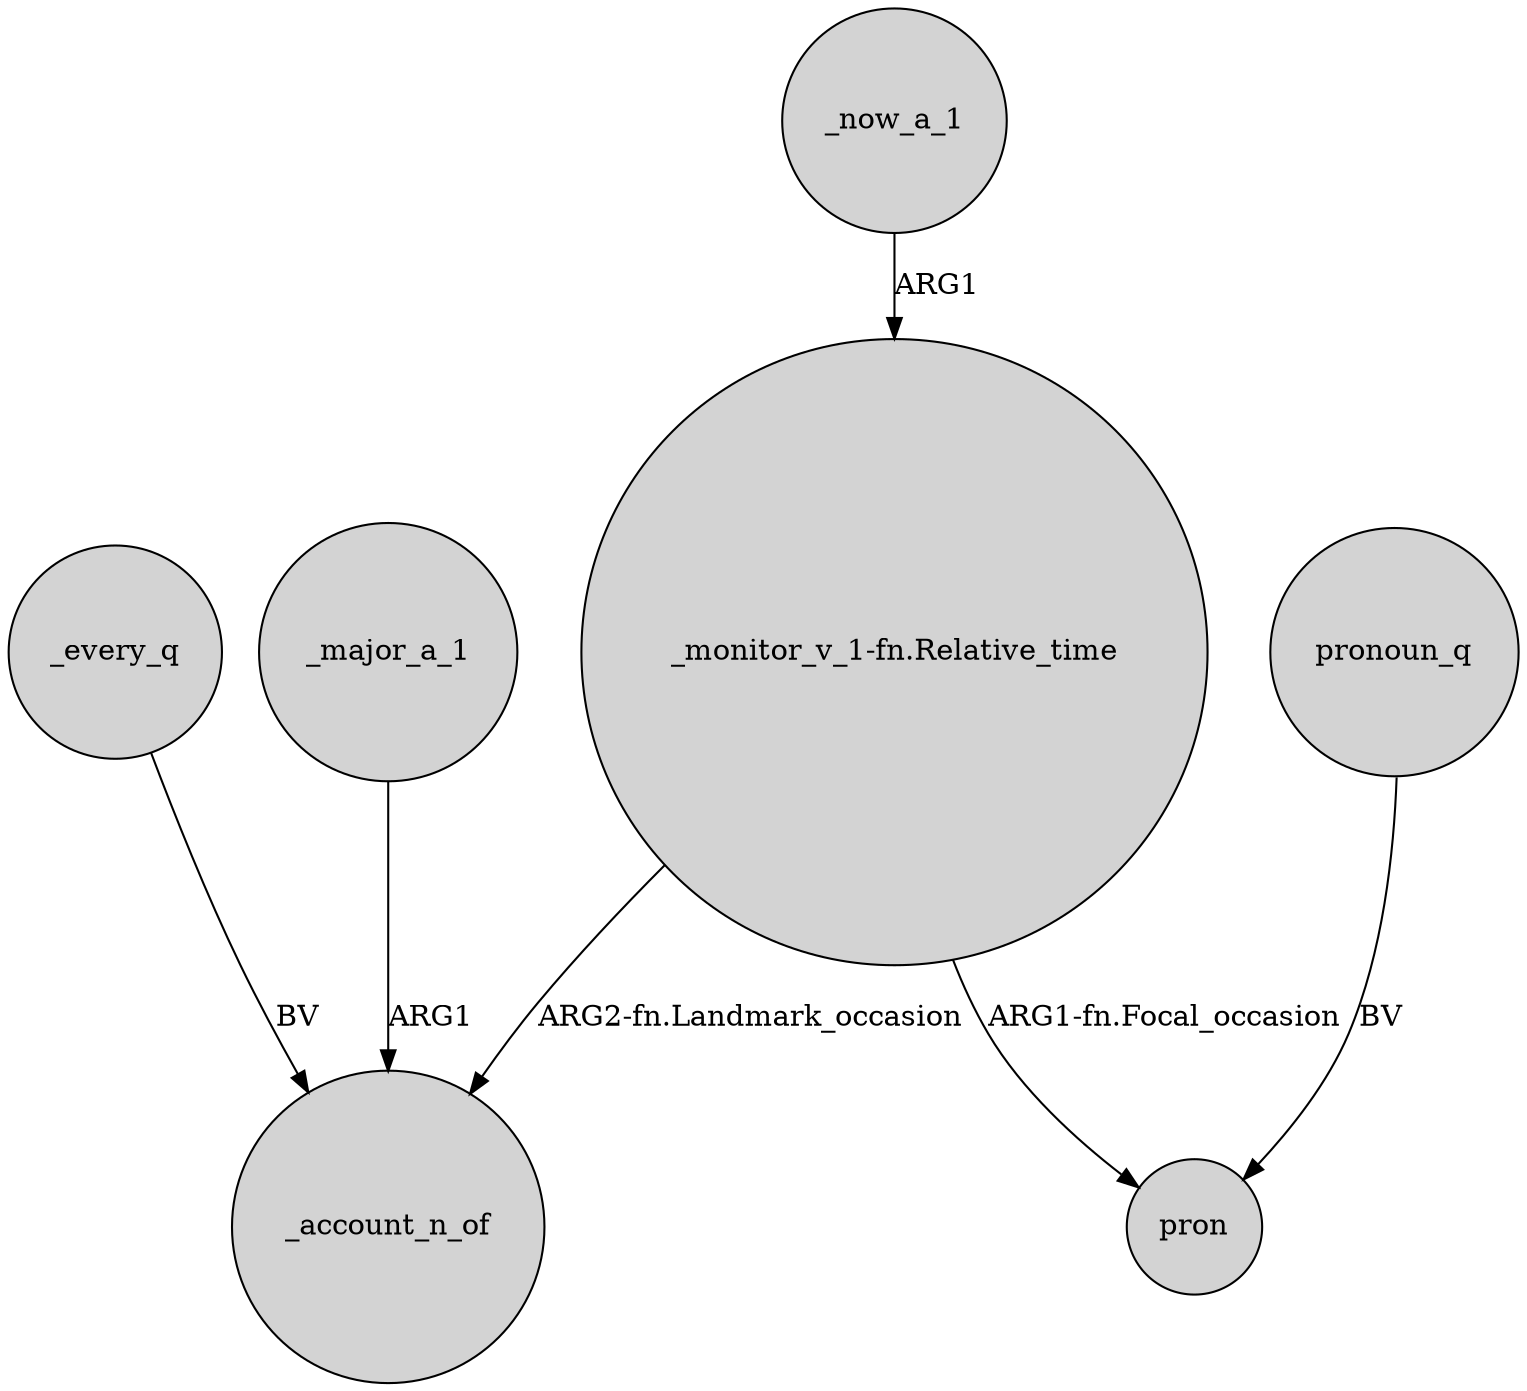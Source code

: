 digraph {
	node [shape=circle style=filled]
	_now_a_1 -> "_monitor_v_1-fn.Relative_time" [label=ARG1]
	_every_q -> _account_n_of [label=BV]
	_major_a_1 -> _account_n_of [label=ARG1]
	"_monitor_v_1-fn.Relative_time" -> _account_n_of [label="ARG2-fn.Landmark_occasion"]
	"_monitor_v_1-fn.Relative_time" -> pron [label="ARG1-fn.Focal_occasion"]
	pronoun_q -> pron [label=BV]
}
